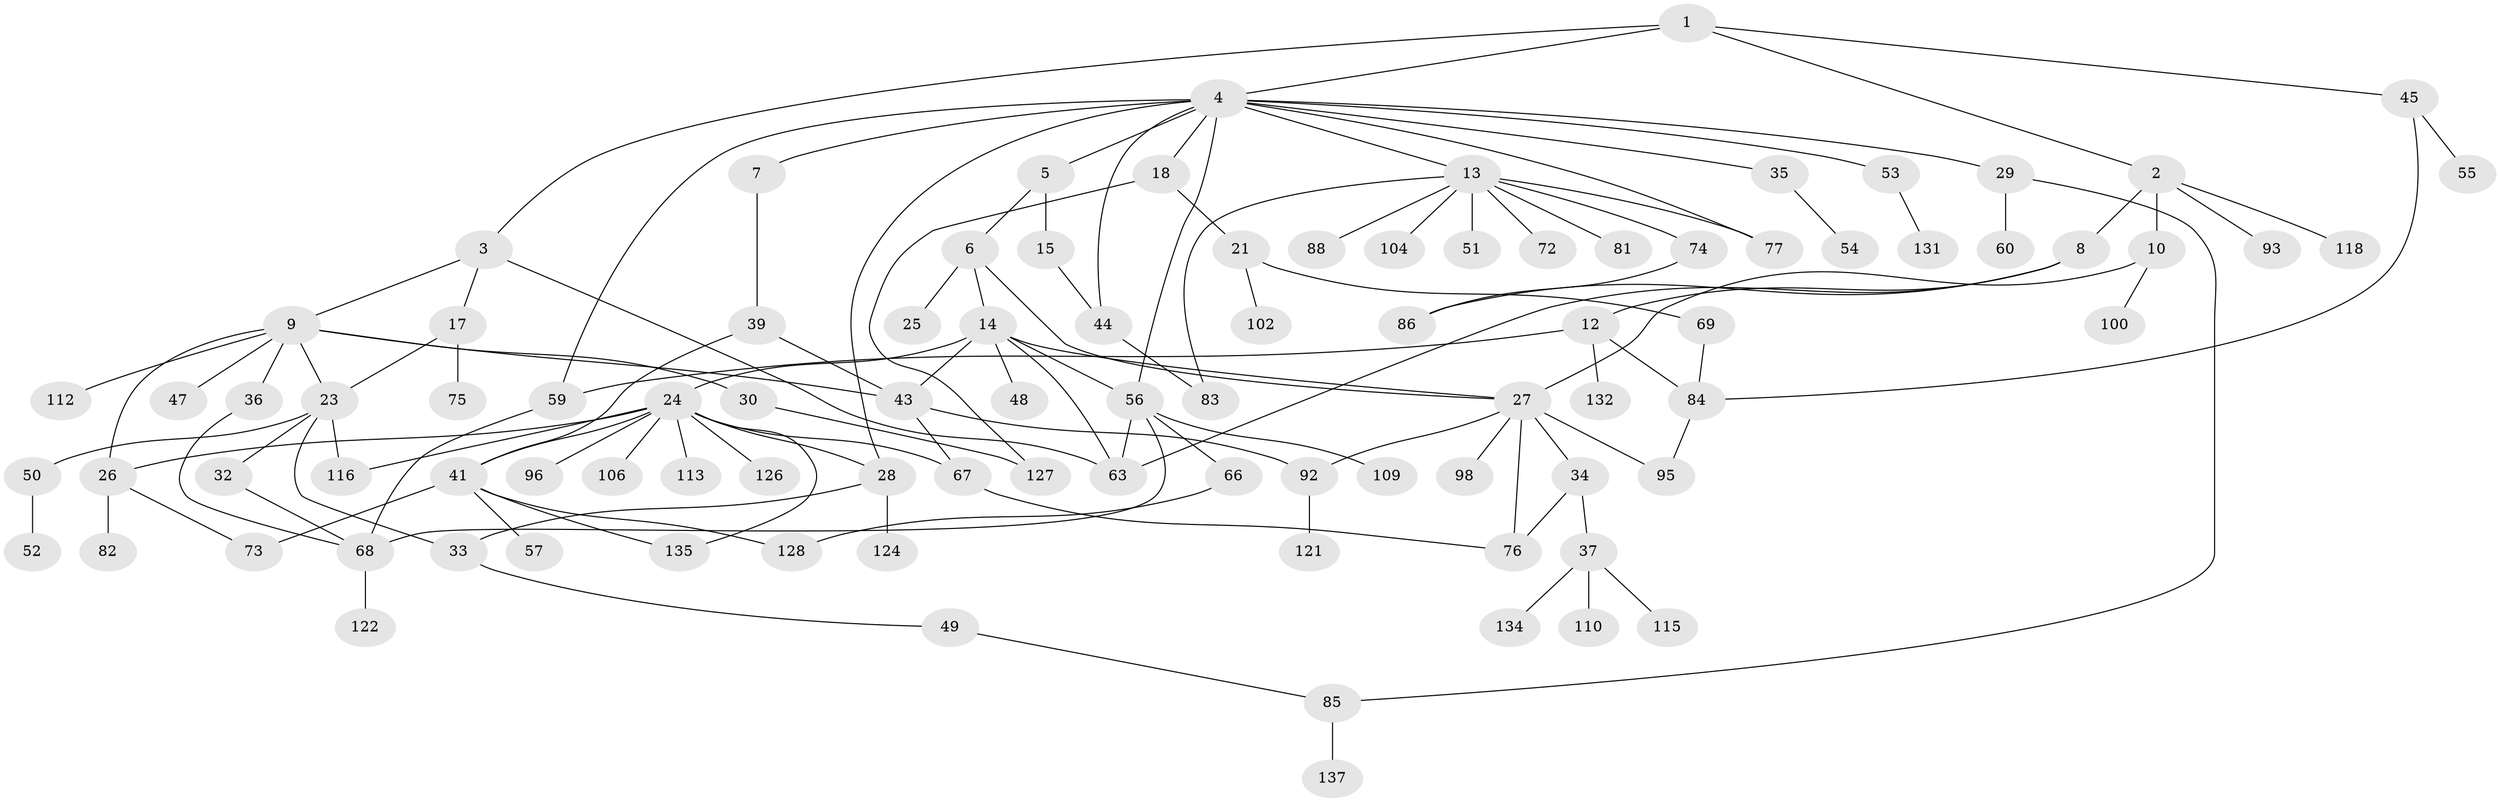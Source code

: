 // Generated by graph-tools (version 1.1) at 2025/23/03/03/25 07:23:34]
// undirected, 94 vertices, 127 edges
graph export_dot {
graph [start="1"]
  node [color=gray90,style=filled];
  1 [super="+31"];
  2 [super="+20"];
  3 [super="+136"];
  4 [super="+105"];
  5;
  6 [super="+11"];
  7;
  8 [super="+46"];
  9 [super="+16"];
  10 [super="+138"];
  12 [super="+71"];
  13 [super="+22"];
  14 [super="+38"];
  15;
  17 [super="+19"];
  18;
  21 [super="+129"];
  23 [super="+79"];
  24 [super="+62"];
  25;
  26 [super="+80"];
  27 [super="+61"];
  28 [super="+91"];
  29;
  30 [super="+103"];
  32 [super="+64"];
  33;
  34 [super="+125"];
  35;
  36;
  37 [super="+58"];
  39 [super="+40"];
  41 [super="+42"];
  43 [super="+99"];
  44 [super="+108"];
  45 [super="+107"];
  47;
  48;
  49;
  50;
  51;
  52;
  53;
  54;
  55;
  56 [super="+89"];
  57;
  59 [super="+70"];
  60 [super="+65"];
  63 [super="+78"];
  66 [super="+94"];
  67 [super="+90"];
  68 [super="+120"];
  69;
  72;
  73;
  74 [super="+117"];
  75;
  76 [super="+119"];
  77;
  81;
  82 [super="+130"];
  83;
  84 [super="+87"];
  85;
  86 [super="+97"];
  88 [super="+101"];
  92 [super="+133"];
  93;
  95;
  96;
  98;
  100 [super="+114"];
  102 [super="+123"];
  104;
  106;
  109 [super="+111"];
  110;
  112;
  113;
  115;
  116;
  118;
  121;
  122;
  124;
  126;
  127;
  128;
  131;
  132;
  134;
  135;
  137;
  1 -- 2;
  1 -- 3;
  1 -- 4;
  1 -- 45;
  2 -- 8;
  2 -- 10;
  2 -- 93;
  2 -- 118;
  3 -- 9;
  3 -- 17;
  3 -- 63;
  4 -- 5;
  4 -- 7;
  4 -- 13;
  4 -- 18;
  4 -- 28;
  4 -- 29;
  4 -- 35;
  4 -- 53;
  4 -- 56;
  4 -- 59;
  4 -- 44;
  4 -- 77;
  5 -- 6;
  5 -- 15;
  6 -- 14;
  6 -- 27;
  6 -- 25;
  7 -- 39;
  8 -- 12;
  8 -- 86;
  8 -- 63;
  9 -- 23;
  9 -- 26;
  9 -- 47;
  9 -- 112;
  9 -- 43;
  9 -- 36;
  9 -- 30;
  10 -- 100;
  10 -- 27;
  12 -- 132;
  12 -- 59;
  12 -- 84;
  13 -- 74;
  13 -- 81;
  13 -- 88;
  13 -- 104;
  13 -- 83;
  13 -- 51;
  13 -- 77;
  13 -- 72;
  14 -- 24;
  14 -- 27;
  14 -- 43;
  14 -- 48;
  14 -- 56;
  14 -- 63;
  15 -- 44;
  17 -- 75;
  17 -- 23;
  18 -- 21;
  18 -- 127;
  21 -- 69;
  21 -- 102;
  23 -- 32;
  23 -- 33;
  23 -- 50;
  23 -- 116;
  24 -- 96;
  24 -- 106;
  24 -- 126;
  24 -- 135;
  24 -- 26;
  24 -- 113;
  24 -- 67;
  24 -- 116;
  24 -- 41;
  24 -- 28;
  26 -- 82;
  26 -- 73;
  27 -- 34;
  27 -- 76;
  27 -- 95;
  27 -- 98;
  27 -- 92;
  28 -- 33;
  28 -- 124;
  29 -- 60;
  29 -- 85;
  30 -- 127;
  32 -- 68;
  33 -- 49;
  34 -- 37;
  34 -- 76;
  35 -- 54;
  36 -- 68;
  37 -- 115;
  37 -- 134;
  37 -- 110;
  39 -- 43;
  39 -- 41;
  41 -- 57;
  41 -- 128;
  41 -- 73;
  41 -- 135;
  43 -- 92;
  43 -- 67;
  44 -- 83 [weight=2];
  45 -- 55;
  45 -- 84;
  49 -- 85;
  50 -- 52;
  53 -- 131;
  56 -- 66;
  56 -- 109;
  56 -- 63;
  56 -- 68;
  59 -- 68;
  66 -- 128;
  67 -- 76;
  68 -- 122;
  69 -- 84;
  74 -- 86;
  84 -- 95;
  85 -- 137;
  92 -- 121;
}
